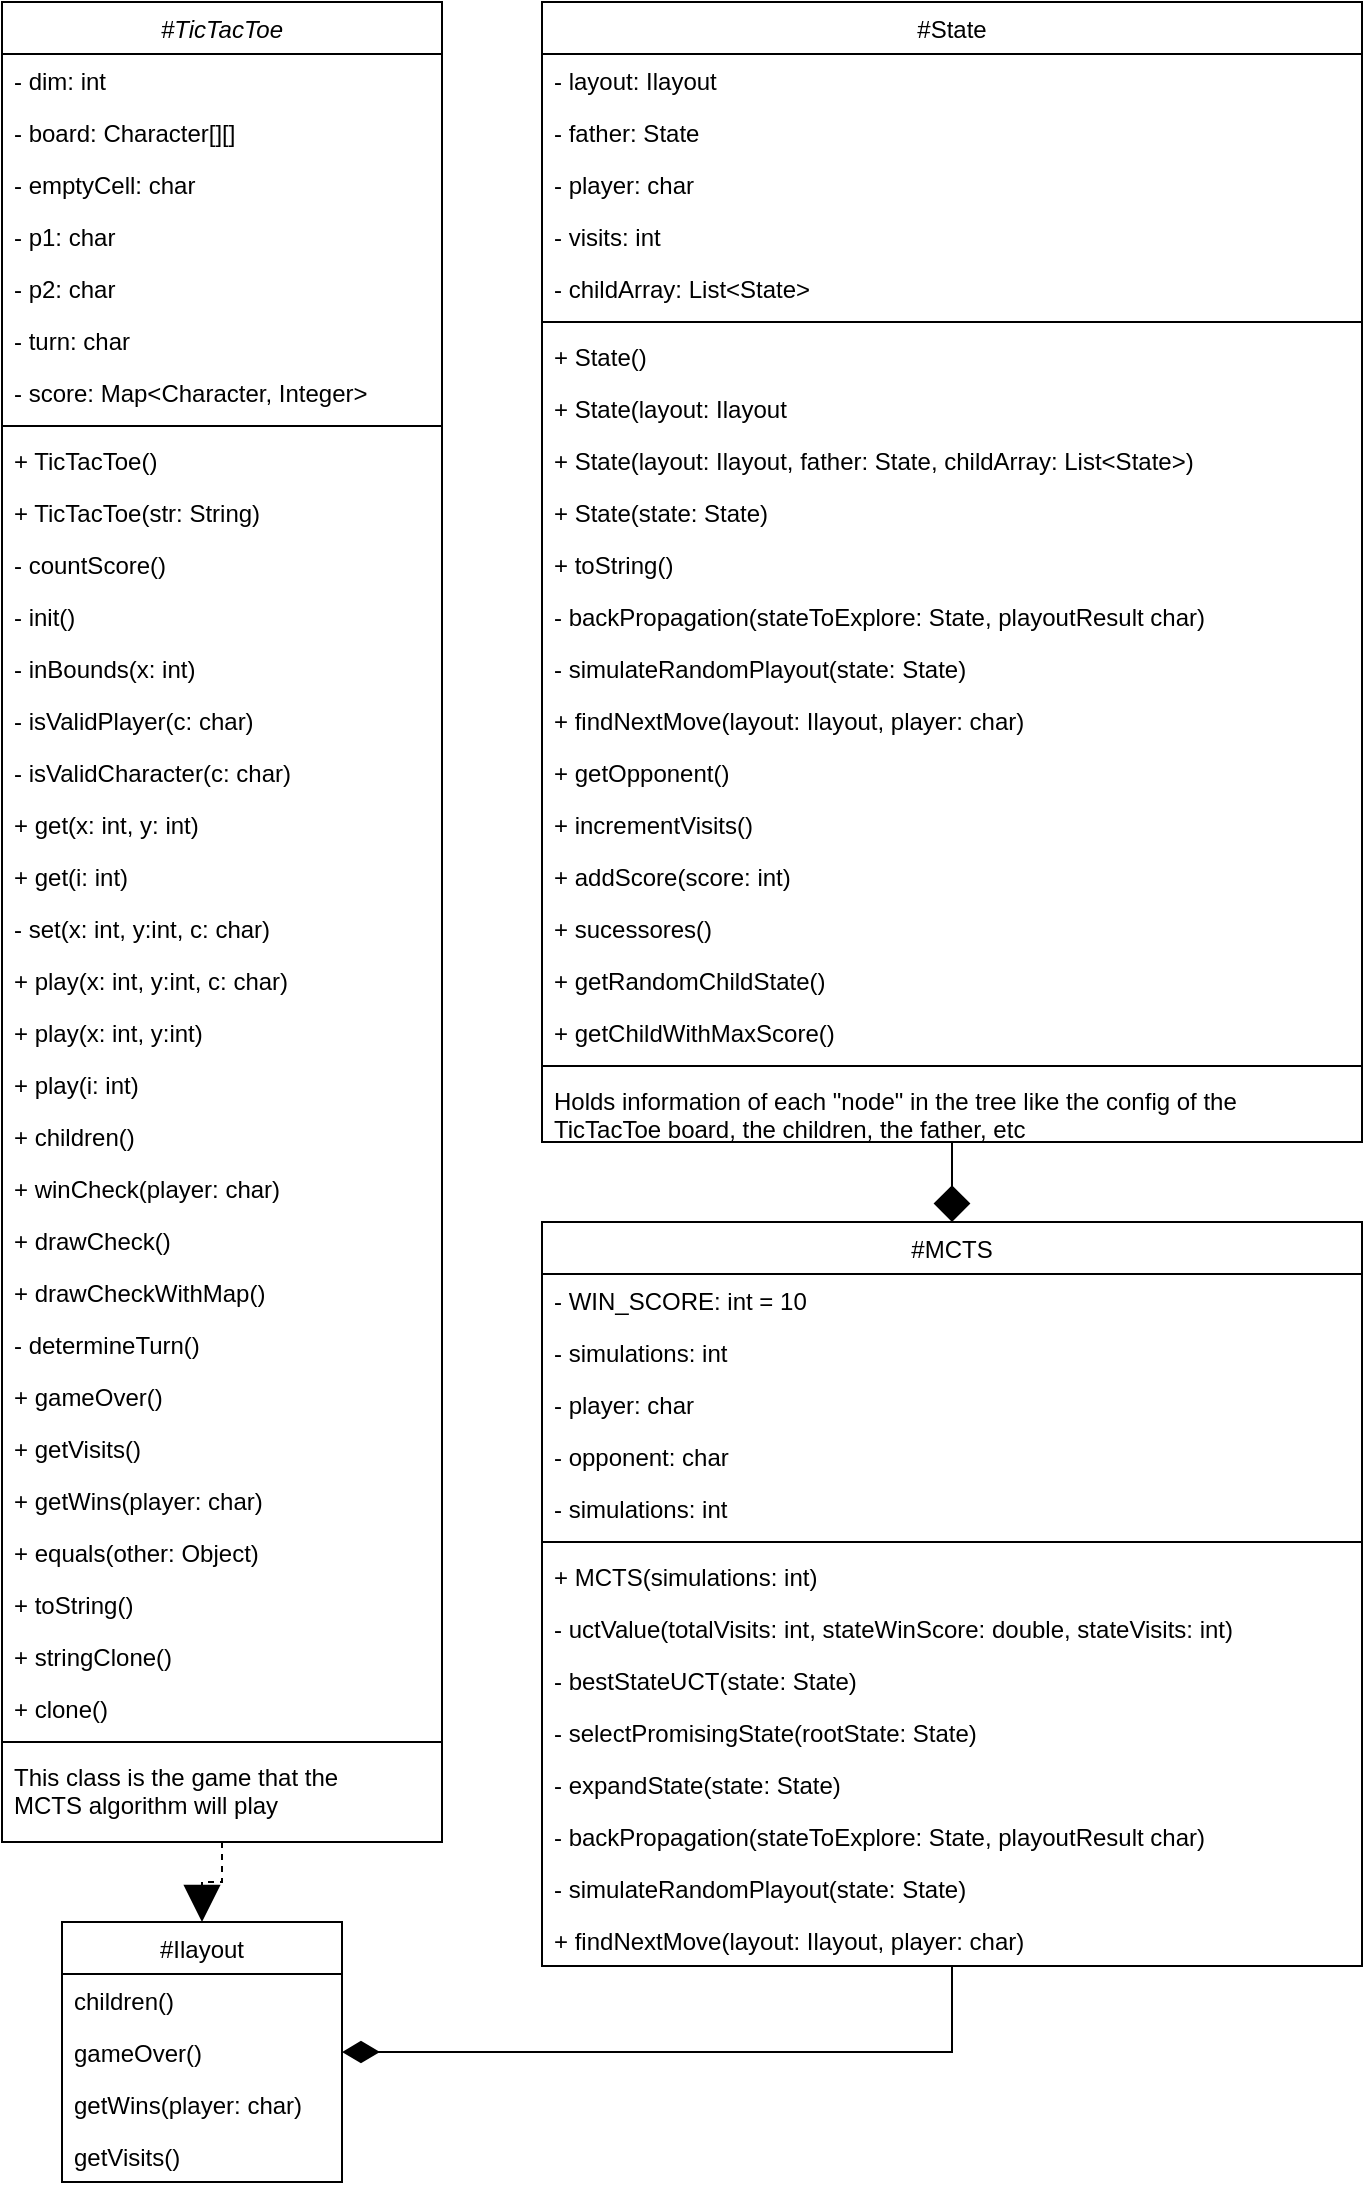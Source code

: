 <mxfile version="13.10.0" type="embed">
    <diagram id="3-0cZRC77NXPRJ0mXbYN" name="Page-1">
        <mxGraphModel dx="897" dy="455" grid="1" gridSize="10" guides="1" tooltips="1" connect="1" arrows="1" fold="1" page="1" pageScale="1" pageWidth="827" pageHeight="1169" math="0" shadow="0">
            <root>
                <mxCell id="0"/>
                <mxCell id="1" parent="0"/>
                <mxCell id="2" value="#TicTacToe" style="swimlane;fontStyle=2;align=center;verticalAlign=top;childLayout=stackLayout;horizontal=1;startSize=26;horizontalStack=0;resizeParent=1;resizeLast=0;collapsible=1;marginBottom=0;rounded=0;shadow=0;strokeWidth=1;" parent="1" vertex="1">
                    <mxGeometry x="50" y="40" width="220" height="920" as="geometry">
                        <mxRectangle x="50" y="40" width="160" height="26" as="alternateBounds"/>
                    </mxGeometry>
                </mxCell>
                <mxCell id="3" value="- dim: int" style="text;align=left;verticalAlign=top;spacingLeft=4;spacingRight=4;overflow=hidden;rotatable=0;points=[[0,0.5],[1,0.5]];portConstraint=eastwest;" parent="2" vertex="1">
                    <mxGeometry y="26" width="220" height="26" as="geometry"/>
                </mxCell>
                <mxCell id="4" value="- board: Character[][]" style="text;align=left;verticalAlign=top;spacingLeft=4;spacingRight=4;overflow=hidden;rotatable=0;points=[[0,0.5],[1,0.5]];portConstraint=eastwest;rounded=0;shadow=0;html=0;" parent="2" vertex="1">
                    <mxGeometry y="52" width="220" height="26" as="geometry"/>
                </mxCell>
                <mxCell id="5" value="- emptyCell: char" style="text;align=left;verticalAlign=top;spacingLeft=4;spacingRight=4;overflow=hidden;rotatable=0;points=[[0,0.5],[1,0.5]];portConstraint=eastwest;rounded=0;shadow=0;html=0;" parent="2" vertex="1">
                    <mxGeometry y="78" width="220" height="26" as="geometry"/>
                </mxCell>
                <mxCell id="6" value="- p1: char" style="text;align=left;verticalAlign=top;spacingLeft=4;spacingRight=4;overflow=hidden;rotatable=0;points=[[0,0.5],[1,0.5]];portConstraint=eastwest;rounded=0;shadow=0;html=0;" parent="2" vertex="1">
                    <mxGeometry y="104" width="220" height="26" as="geometry"/>
                </mxCell>
                <mxCell id="7" value="- p2: char&#10;" style="text;align=left;verticalAlign=top;spacingLeft=4;spacingRight=4;overflow=hidden;rotatable=0;points=[[0,0.5],[1,0.5]];portConstraint=eastwest;rounded=0;shadow=0;html=0;" parent="2" vertex="1">
                    <mxGeometry y="130" width="220" height="26" as="geometry"/>
                </mxCell>
                <mxCell id="8" value="- turn: char" style="text;align=left;verticalAlign=top;spacingLeft=4;spacingRight=4;overflow=hidden;rotatable=0;points=[[0,0.5],[1,0.5]];portConstraint=eastwest;rounded=0;shadow=0;html=0;" parent="2" vertex="1">
                    <mxGeometry y="156" width="220" height="26" as="geometry"/>
                </mxCell>
                <mxCell id="9" value="- score: Map&lt;Character, Integer&gt;" style="text;align=left;verticalAlign=top;spacingLeft=4;spacingRight=4;overflow=hidden;rotatable=0;points=[[0,0.5],[1,0.5]];portConstraint=eastwest;rounded=0;shadow=0;html=0;" parent="2" vertex="1">
                    <mxGeometry y="182" width="220" height="26" as="geometry"/>
                </mxCell>
                <mxCell id="10" value="" style="line;html=1;strokeWidth=1;align=left;verticalAlign=middle;spacingTop=-1;spacingLeft=3;spacingRight=3;rotatable=0;labelPosition=right;points=[];portConstraint=eastwest;" parent="2" vertex="1">
                    <mxGeometry y="208" width="220" height="8" as="geometry"/>
                </mxCell>
                <mxCell id="11" value="+ TicTacToe()" style="text;align=left;verticalAlign=top;spacingLeft=4;spacingRight=4;overflow=hidden;rotatable=0;points=[[0,0.5],[1,0.5]];portConstraint=eastwest;" parent="2" vertex="1">
                    <mxGeometry y="216" width="220" height="26" as="geometry"/>
                </mxCell>
                <mxCell id="12" value="+ TicTacToe(str: String)" style="text;align=left;verticalAlign=top;spacingLeft=4;spacingRight=4;overflow=hidden;rotatable=0;points=[[0,0.5],[1,0.5]];portConstraint=eastwest;" parent="2" vertex="1">
                    <mxGeometry y="242" width="220" height="26" as="geometry"/>
                </mxCell>
                <mxCell id="13" value="- countScore()" style="text;align=left;verticalAlign=top;spacingLeft=4;spacingRight=4;overflow=hidden;rotatable=0;points=[[0,0.5],[1,0.5]];portConstraint=eastwest;" parent="2" vertex="1">
                    <mxGeometry y="268" width="220" height="26" as="geometry"/>
                </mxCell>
                <mxCell id="14" value="- init()" style="text;align=left;verticalAlign=top;spacingLeft=4;spacingRight=4;overflow=hidden;rotatable=0;points=[[0,0.5],[1,0.5]];portConstraint=eastwest;" parent="2" vertex="1">
                    <mxGeometry y="294" width="220" height="26" as="geometry"/>
                </mxCell>
                <mxCell id="15" value="- inBounds(x: int)" style="text;align=left;verticalAlign=top;spacingLeft=4;spacingRight=4;overflow=hidden;rotatable=0;points=[[0,0.5],[1,0.5]];portConstraint=eastwest;" parent="2" vertex="1">
                    <mxGeometry y="320" width="220" height="26" as="geometry"/>
                </mxCell>
                <mxCell id="16" value="- isValidPlayer(c: char)" style="text;align=left;verticalAlign=top;spacingLeft=4;spacingRight=4;overflow=hidden;rotatable=0;points=[[0,0.5],[1,0.5]];portConstraint=eastwest;" parent="2" vertex="1">
                    <mxGeometry y="346" width="220" height="26" as="geometry"/>
                </mxCell>
                <mxCell id="17" value="- isValidCharacter(c: char)" style="text;align=left;verticalAlign=top;spacingLeft=4;spacingRight=4;overflow=hidden;rotatable=0;points=[[0,0.5],[1,0.5]];portConstraint=eastwest;" parent="2" vertex="1">
                    <mxGeometry y="372" width="220" height="26" as="geometry"/>
                </mxCell>
                <mxCell id="18" value="+ get(x: int, y: int)" style="text;align=left;verticalAlign=top;spacingLeft=4;spacingRight=4;overflow=hidden;rotatable=0;points=[[0,0.5],[1,0.5]];portConstraint=eastwest;" parent="2" vertex="1">
                    <mxGeometry y="398" width="220" height="26" as="geometry"/>
                </mxCell>
                <mxCell id="19" value="+ get(i: int)" style="text;align=left;verticalAlign=top;spacingLeft=4;spacingRight=4;overflow=hidden;rotatable=0;points=[[0,0.5],[1,0.5]];portConstraint=eastwest;" parent="2" vertex="1">
                    <mxGeometry y="424" width="220" height="26" as="geometry"/>
                </mxCell>
                <mxCell id="20" value="- set(x: int, y:int, c: char)" style="text;align=left;verticalAlign=top;spacingLeft=4;spacingRight=4;overflow=hidden;rotatable=0;points=[[0,0.5],[1,0.5]];portConstraint=eastwest;" parent="2" vertex="1">
                    <mxGeometry y="450" width="220" height="26" as="geometry"/>
                </mxCell>
                <mxCell id="21" value="+ play(x: int, y:int, c: char)" style="text;align=left;verticalAlign=top;spacingLeft=4;spacingRight=4;overflow=hidden;rotatable=0;points=[[0,0.5],[1,0.5]];portConstraint=eastwest;" parent="2" vertex="1">
                    <mxGeometry y="476" width="220" height="26" as="geometry"/>
                </mxCell>
                <mxCell id="22" value="+ play(x: int, y:int)" style="text;align=left;verticalAlign=top;spacingLeft=4;spacingRight=4;overflow=hidden;rotatable=0;points=[[0,0.5],[1,0.5]];portConstraint=eastwest;" parent="2" vertex="1">
                    <mxGeometry y="502" width="220" height="26" as="geometry"/>
                </mxCell>
                <mxCell id="23" value="+ play(i: int)" style="text;align=left;verticalAlign=top;spacingLeft=4;spacingRight=4;overflow=hidden;rotatable=0;points=[[0,0.5],[1,0.5]];portConstraint=eastwest;" parent="2" vertex="1">
                    <mxGeometry y="528" width="220" height="26" as="geometry"/>
                </mxCell>
                <mxCell id="25" value="+ children()" style="text;align=left;verticalAlign=top;spacingLeft=4;spacingRight=4;overflow=hidden;rotatable=0;points=[[0,0.5],[1,0.5]];portConstraint=eastwest;" parent="2" vertex="1">
                    <mxGeometry y="554" width="220" height="26" as="geometry"/>
                </mxCell>
                <mxCell id="26" value="+ winCheck(player: char)" style="text;align=left;verticalAlign=top;spacingLeft=4;spacingRight=4;overflow=hidden;rotatable=0;points=[[0,0.5],[1,0.5]];portConstraint=eastwest;" parent="2" vertex="1">
                    <mxGeometry y="580" width="220" height="26" as="geometry"/>
                </mxCell>
                <mxCell id="27" value="+ drawCheck()" style="text;align=left;verticalAlign=top;spacingLeft=4;spacingRight=4;overflow=hidden;rotatable=0;points=[[0,0.5],[1,0.5]];portConstraint=eastwest;" parent="2" vertex="1">
                    <mxGeometry y="606" width="220" height="26" as="geometry"/>
                </mxCell>
                <mxCell id="28" value="+ drawCheckWithMap()" style="text;align=left;verticalAlign=top;spacingLeft=4;spacingRight=4;overflow=hidden;rotatable=0;points=[[0,0.5],[1,0.5]];portConstraint=eastwest;" parent="2" vertex="1">
                    <mxGeometry y="632" width="220" height="26" as="geometry"/>
                </mxCell>
                <mxCell id="29" value="- determineTurn()" style="text;align=left;verticalAlign=top;spacingLeft=4;spacingRight=4;overflow=hidden;rotatable=0;points=[[0,0.5],[1,0.5]];portConstraint=eastwest;" parent="2" vertex="1">
                    <mxGeometry y="658" width="220" height="26" as="geometry"/>
                </mxCell>
                <mxCell id="58" value="+ gameOver()" style="text;align=left;verticalAlign=top;spacingLeft=4;spacingRight=4;overflow=hidden;rotatable=0;points=[[0,0.5],[1,0.5]];portConstraint=eastwest;" parent="2" vertex="1">
                    <mxGeometry y="684" width="220" height="26" as="geometry"/>
                </mxCell>
                <mxCell id="59" value="+ getVisits()" style="text;align=left;verticalAlign=top;spacingLeft=4;spacingRight=4;overflow=hidden;rotatable=0;points=[[0,0.5],[1,0.5]];portConstraint=eastwest;" parent="2" vertex="1">
                    <mxGeometry y="710" width="220" height="26" as="geometry"/>
                </mxCell>
                <mxCell id="60" value="+ getWins(player: char)" style="text;align=left;verticalAlign=top;spacingLeft=4;spacingRight=4;overflow=hidden;rotatable=0;points=[[0,0.5],[1,0.5]];portConstraint=eastwest;" parent="2" vertex="1">
                    <mxGeometry y="736" width="220" height="26" as="geometry"/>
                </mxCell>
                <mxCell id="62" value="+ equals(other: Object)" style="text;align=left;verticalAlign=top;spacingLeft=4;spacingRight=4;overflow=hidden;rotatable=0;points=[[0,0.5],[1,0.5]];portConstraint=eastwest;" parent="2" vertex="1">
                    <mxGeometry y="762" width="220" height="26" as="geometry"/>
                </mxCell>
                <mxCell id="63" value="+ toString()" style="text;align=left;verticalAlign=top;spacingLeft=4;spacingRight=4;overflow=hidden;rotatable=0;points=[[0,0.5],[1,0.5]];portConstraint=eastwest;" parent="2" vertex="1">
                    <mxGeometry y="788" width="220" height="26" as="geometry"/>
                </mxCell>
                <mxCell id="64" value="+ stringClone()" style="text;align=left;verticalAlign=top;spacingLeft=4;spacingRight=4;overflow=hidden;rotatable=0;points=[[0,0.5],[1,0.5]];portConstraint=eastwest;" parent="2" vertex="1">
                    <mxGeometry y="814" width="220" height="26" as="geometry"/>
                </mxCell>
                <mxCell id="65" value="+ clone()" style="text;align=left;verticalAlign=top;spacingLeft=4;spacingRight=4;overflow=hidden;rotatable=0;points=[[0,0.5],[1,0.5]];portConstraint=eastwest;" parent="2" vertex="1">
                    <mxGeometry y="840" width="220" height="26" as="geometry"/>
                </mxCell>
                <mxCell id="66" value="" style="line;html=1;strokeWidth=1;align=left;verticalAlign=middle;spacingTop=-1;spacingLeft=3;spacingRight=3;rotatable=0;labelPosition=right;points=[];portConstraint=eastwest;" parent="2" vertex="1">
                    <mxGeometry y="866" width="220" height="8" as="geometry"/>
                </mxCell>
                <mxCell id="68" value="This class is the game that the &#10;MCTS algorithm will play" style="text;align=left;verticalAlign=top;spacingLeft=4;spacingRight=4;overflow=hidden;rotatable=0;points=[[0,0.5],[1,0.5]];portConstraint=eastwest;" parent="2" vertex="1">
                    <mxGeometry y="874" width="220" height="36" as="geometry"/>
                </mxCell>
                <mxCell id="75" value="#Ilayout" style="swimlane;fontStyle=0;childLayout=stackLayout;horizontal=1;startSize=26;horizontalStack=0;resizeParent=1;resizeParentMax=0;resizeLast=0;collapsible=1;marginBottom=0;" parent="1" vertex="1">
                    <mxGeometry x="80" y="1000" width="140" height="130" as="geometry"/>
                </mxCell>
                <mxCell id="76" value="children()" style="text;strokeColor=none;fillColor=none;align=left;verticalAlign=top;spacingLeft=4;spacingRight=4;overflow=hidden;rotatable=0;points=[[0,0.5],[1,0.5]];portConstraint=eastwest;" parent="75" vertex="1">
                    <mxGeometry y="26" width="140" height="26" as="geometry"/>
                </mxCell>
                <mxCell id="77" value="gameOver()" style="text;strokeColor=none;fillColor=none;align=left;verticalAlign=top;spacingLeft=4;spacingRight=4;overflow=hidden;rotatable=0;points=[[0,0.5],[1,0.5]];portConstraint=eastwest;" parent="75" vertex="1">
                    <mxGeometry y="52" width="140" height="26" as="geometry"/>
                </mxCell>
                <mxCell id="78" value="getWins(player: char)" style="text;strokeColor=none;fillColor=none;align=left;verticalAlign=top;spacingLeft=4;spacingRight=4;overflow=hidden;rotatable=0;points=[[0,0.5],[1,0.5]];portConstraint=eastwest;" parent="75" vertex="1">
                    <mxGeometry y="78" width="140" height="26" as="geometry"/>
                </mxCell>
                <mxCell id="80" value="getVisits()" style="text;strokeColor=none;fillColor=none;align=left;verticalAlign=top;spacingLeft=4;spacingRight=4;overflow=hidden;rotatable=0;points=[[0,0.5],[1,0.5]];portConstraint=eastwest;" parent="75" vertex="1">
                    <mxGeometry y="104" width="140" height="26" as="geometry"/>
                </mxCell>
                <mxCell id="86" value="" style="endArrow=block;html=1;edgeStyle=elbowEdgeStyle;dashed=1;endSize=16;endFill=1;rounded=0;elbow=vertical;exitX=0.5;exitY=1;exitDx=0;exitDy=0;entryX=0.5;entryY=0;entryDx=0;entryDy=0;" edge="1" parent="1" source="2" target="75">
                    <mxGeometry width="50" height="50" relative="1" as="geometry">
                        <mxPoint x="150" y="980" as="sourcePoint"/>
                        <mxPoint x="260" y="1010" as="targetPoint"/>
                    </mxGeometry>
                </mxCell>
                <mxCell id="88" value="#MCTS" style="swimlane;fontStyle=0;childLayout=stackLayout;horizontal=1;startSize=26;horizontalStack=0;resizeParent=1;resizeParentMax=0;resizeLast=0;collapsible=1;marginBottom=0;" vertex="1" parent="1">
                    <mxGeometry x="320" y="650" width="410" height="372" as="geometry"/>
                </mxCell>
                <mxCell id="91" value="- WIN_SCORE: int = 10" style="text;strokeColor=none;fillColor=none;align=left;verticalAlign=top;spacingLeft=4;spacingRight=4;overflow=hidden;rotatable=0;points=[[0,0.5],[1,0.5]];portConstraint=eastwest;" vertex="1" parent="88">
                    <mxGeometry y="26" width="410" height="26" as="geometry"/>
                </mxCell>
                <mxCell id="95" value="- simulations: int" style="text;strokeColor=none;fillColor=none;align=left;verticalAlign=top;spacingLeft=4;spacingRight=4;overflow=hidden;rotatable=0;points=[[0,0.5],[1,0.5]];portConstraint=eastwest;" vertex="1" parent="88">
                    <mxGeometry y="52" width="410" height="26" as="geometry"/>
                </mxCell>
                <mxCell id="98" value="- player: char" style="text;strokeColor=none;fillColor=none;align=left;verticalAlign=top;spacingLeft=4;spacingRight=4;overflow=hidden;rotatable=0;points=[[0,0.5],[1,0.5]];portConstraint=eastwest;" vertex="1" parent="88">
                    <mxGeometry y="78" width="410" height="26" as="geometry"/>
                </mxCell>
                <mxCell id="99" value="- opponent: char" style="text;strokeColor=none;fillColor=none;align=left;verticalAlign=top;spacingLeft=4;spacingRight=4;overflow=hidden;rotatable=0;points=[[0,0.5],[1,0.5]];portConstraint=eastwest;" vertex="1" parent="88">
                    <mxGeometry y="104" width="410" height="26" as="geometry"/>
                </mxCell>
                <mxCell id="100" value="- simulations: int" style="text;strokeColor=none;fillColor=none;align=left;verticalAlign=top;spacingLeft=4;spacingRight=4;overflow=hidden;rotatable=0;points=[[0,0.5],[1,0.5]];portConstraint=eastwest;" vertex="1" parent="88">
                    <mxGeometry y="130" width="410" height="26" as="geometry"/>
                </mxCell>
                <mxCell id="102" value="" style="line;html=1;strokeWidth=1;align=left;verticalAlign=middle;spacingTop=-1;spacingLeft=3;spacingRight=3;rotatable=0;labelPosition=right;points=[];portConstraint=eastwest;" vertex="1" parent="88">
                    <mxGeometry y="156" width="410" height="8" as="geometry"/>
                </mxCell>
                <mxCell id="103" value="+ MCTS(simulations: int)" style="text;strokeColor=none;fillColor=none;align=left;verticalAlign=top;spacingLeft=4;spacingRight=4;overflow=hidden;rotatable=0;points=[[0,0.5],[1,0.5]];portConstraint=eastwest;" vertex="1" parent="88">
                    <mxGeometry y="164" width="410" height="26" as="geometry"/>
                </mxCell>
                <mxCell id="105" value="- uctValue(totalVisits: int, stateWinScore: double, stateVisits: int)" style="text;strokeColor=none;fillColor=none;align=left;verticalAlign=top;spacingLeft=4;spacingRight=4;overflow=hidden;rotatable=0;points=[[0,0.5],[1,0.5]];portConstraint=eastwest;" vertex="1" parent="88">
                    <mxGeometry y="190" width="410" height="26" as="geometry"/>
                </mxCell>
                <mxCell id="106" value="- bestStateUCT(state: State)" style="text;strokeColor=none;fillColor=none;align=left;verticalAlign=top;spacingLeft=4;spacingRight=4;overflow=hidden;rotatable=0;points=[[0,0.5],[1,0.5]];portConstraint=eastwest;" vertex="1" parent="88">
                    <mxGeometry y="216" width="410" height="26" as="geometry"/>
                </mxCell>
                <mxCell id="107" value="- selectPromisingState(rootState: State)" style="text;strokeColor=none;fillColor=none;align=left;verticalAlign=top;spacingLeft=4;spacingRight=4;overflow=hidden;rotatable=0;points=[[0,0.5],[1,0.5]];portConstraint=eastwest;" vertex="1" parent="88">
                    <mxGeometry y="242" width="410" height="26" as="geometry"/>
                </mxCell>
                <mxCell id="108" value="- expandState(state: State)" style="text;strokeColor=none;fillColor=none;align=left;verticalAlign=top;spacingLeft=4;spacingRight=4;overflow=hidden;rotatable=0;points=[[0,0.5],[1,0.5]];portConstraint=eastwest;" vertex="1" parent="88">
                    <mxGeometry y="268" width="410" height="26" as="geometry"/>
                </mxCell>
                <mxCell id="109" value="- backPropagation(stateToExplore: State, playoutResult char)" style="text;strokeColor=none;fillColor=none;align=left;verticalAlign=top;spacingLeft=4;spacingRight=4;overflow=hidden;rotatable=0;points=[[0,0.5],[1,0.5]];portConstraint=eastwest;" vertex="1" parent="88">
                    <mxGeometry y="294" width="410" height="26" as="geometry"/>
                </mxCell>
                <mxCell id="110" value="- simulateRandomPlayout(state: State)" style="text;strokeColor=none;fillColor=none;align=left;verticalAlign=top;spacingLeft=4;spacingRight=4;overflow=hidden;rotatable=0;points=[[0,0.5],[1,0.5]];portConstraint=eastwest;" vertex="1" parent="88">
                    <mxGeometry y="320" width="410" height="26" as="geometry"/>
                </mxCell>
                <mxCell id="111" value="+ findNextMove(layout: Ilayout, player: char)" style="text;strokeColor=none;fillColor=none;align=left;verticalAlign=top;spacingLeft=4;spacingRight=4;overflow=hidden;rotatable=0;points=[[0,0.5],[1,0.5]];portConstraint=eastwest;" vertex="1" parent="88">
                    <mxGeometry y="346" width="410" height="26" as="geometry"/>
                </mxCell>
                <mxCell id="139" value="#State" style="swimlane;fontStyle=0;childLayout=stackLayout;horizontal=1;startSize=26;horizontalStack=0;resizeParent=1;resizeParentMax=0;resizeLast=0;collapsible=1;marginBottom=0;" vertex="1" parent="1">
                    <mxGeometry x="320" y="40" width="410" height="570" as="geometry"/>
                </mxCell>
                <mxCell id="140" value="- layout: Ilayout" style="text;strokeColor=none;fillColor=none;align=left;verticalAlign=top;spacingLeft=4;spacingRight=4;overflow=hidden;rotatable=0;points=[[0,0.5],[1,0.5]];portConstraint=eastwest;" vertex="1" parent="139">
                    <mxGeometry y="26" width="410" height="26" as="geometry"/>
                </mxCell>
                <mxCell id="141" value="- father: State" style="text;strokeColor=none;fillColor=none;align=left;verticalAlign=top;spacingLeft=4;spacingRight=4;overflow=hidden;rotatable=0;points=[[0,0.5],[1,0.5]];portConstraint=eastwest;" vertex="1" parent="139">
                    <mxGeometry y="52" width="410" height="26" as="geometry"/>
                </mxCell>
                <mxCell id="142" value="- player: char" style="text;strokeColor=none;fillColor=none;align=left;verticalAlign=top;spacingLeft=4;spacingRight=4;overflow=hidden;rotatable=0;points=[[0,0.5],[1,0.5]];portConstraint=eastwest;" vertex="1" parent="139">
                    <mxGeometry y="78" width="410" height="26" as="geometry"/>
                </mxCell>
                <mxCell id="143" value="- visits: int" style="text;strokeColor=none;fillColor=none;align=left;verticalAlign=top;spacingLeft=4;spacingRight=4;overflow=hidden;rotatable=0;points=[[0,0.5],[1,0.5]];portConstraint=eastwest;" vertex="1" parent="139">
                    <mxGeometry y="104" width="410" height="26" as="geometry"/>
                </mxCell>
                <mxCell id="144" value="- childArray: List&lt;State&gt;" style="text;strokeColor=none;fillColor=none;align=left;verticalAlign=top;spacingLeft=4;spacingRight=4;overflow=hidden;rotatable=0;points=[[0,0.5],[1,0.5]];portConstraint=eastwest;" vertex="1" parent="139">
                    <mxGeometry y="130" width="410" height="26" as="geometry"/>
                </mxCell>
                <mxCell id="145" value="" style="line;html=1;strokeWidth=1;align=left;verticalAlign=middle;spacingTop=-1;spacingLeft=3;spacingRight=3;rotatable=0;labelPosition=right;points=[];portConstraint=eastwest;" vertex="1" parent="139">
                    <mxGeometry y="156" width="410" height="8" as="geometry"/>
                </mxCell>
                <mxCell id="146" value="+ State()" style="text;strokeColor=none;fillColor=none;align=left;verticalAlign=top;spacingLeft=4;spacingRight=4;overflow=hidden;rotatable=0;points=[[0,0.5],[1,0.5]];portConstraint=eastwest;" vertex="1" parent="139">
                    <mxGeometry y="164" width="410" height="26" as="geometry"/>
                </mxCell>
                <mxCell id="147" value="+ State(layout: Ilayout" style="text;strokeColor=none;fillColor=none;align=left;verticalAlign=top;spacingLeft=4;spacingRight=4;overflow=hidden;rotatable=0;points=[[0,0.5],[1,0.5]];portConstraint=eastwest;" vertex="1" parent="139">
                    <mxGeometry y="190" width="410" height="26" as="geometry"/>
                </mxCell>
                <mxCell id="148" value="+ State(layout: Ilayout, father: State, childArray: List&lt;State&gt;)" style="text;strokeColor=none;fillColor=none;align=left;verticalAlign=top;spacingLeft=4;spacingRight=4;overflow=hidden;rotatable=0;points=[[0,0.5],[1,0.5]];portConstraint=eastwest;" vertex="1" parent="139">
                    <mxGeometry y="216" width="410" height="26" as="geometry"/>
                </mxCell>
                <mxCell id="149" value="+ State(state: State)" style="text;strokeColor=none;fillColor=none;align=left;verticalAlign=top;spacingLeft=4;spacingRight=4;overflow=hidden;rotatable=0;points=[[0,0.5],[1,0.5]];portConstraint=eastwest;" vertex="1" parent="139">
                    <mxGeometry y="242" width="410" height="26" as="geometry"/>
                </mxCell>
                <mxCell id="150" value="+ toString()" style="text;strokeColor=none;fillColor=none;align=left;verticalAlign=top;spacingLeft=4;spacingRight=4;overflow=hidden;rotatable=0;points=[[0,0.5],[1,0.5]];portConstraint=eastwest;" vertex="1" parent="139">
                    <mxGeometry y="268" width="410" height="26" as="geometry"/>
                </mxCell>
                <mxCell id="151" value="- backPropagation(stateToExplore: State, playoutResult char)" style="text;strokeColor=none;fillColor=none;align=left;verticalAlign=top;spacingLeft=4;spacingRight=4;overflow=hidden;rotatable=0;points=[[0,0.5],[1,0.5]];portConstraint=eastwest;" vertex="1" parent="139">
                    <mxGeometry y="294" width="410" height="26" as="geometry"/>
                </mxCell>
                <mxCell id="152" value="- simulateRandomPlayout(state: State)" style="text;strokeColor=none;fillColor=none;align=left;verticalAlign=top;spacingLeft=4;spacingRight=4;overflow=hidden;rotatable=0;points=[[0,0.5],[1,0.5]];portConstraint=eastwest;" vertex="1" parent="139">
                    <mxGeometry y="320" width="410" height="26" as="geometry"/>
                </mxCell>
                <mxCell id="153" value="+ findNextMove(layout: Ilayout, player: char)" style="text;strokeColor=none;fillColor=none;align=left;verticalAlign=top;spacingLeft=4;spacingRight=4;overflow=hidden;rotatable=0;points=[[0,0.5],[1,0.5]];portConstraint=eastwest;" vertex="1" parent="139">
                    <mxGeometry y="346" width="410" height="26" as="geometry"/>
                </mxCell>
                <mxCell id="154" value="+ getOpponent()" style="text;strokeColor=none;fillColor=none;align=left;verticalAlign=top;spacingLeft=4;spacingRight=4;overflow=hidden;rotatable=0;points=[[0,0.5],[1,0.5]];portConstraint=eastwest;" vertex="1" parent="139">
                    <mxGeometry y="372" width="410" height="26" as="geometry"/>
                </mxCell>
                <mxCell id="155" value="+ incrementVisits()" style="text;strokeColor=none;fillColor=none;align=left;verticalAlign=top;spacingLeft=4;spacingRight=4;overflow=hidden;rotatable=0;points=[[0,0.5],[1,0.5]];portConstraint=eastwest;" vertex="1" parent="139">
                    <mxGeometry y="398" width="410" height="26" as="geometry"/>
                </mxCell>
                <mxCell id="156" value="+ addScore(score: int)" style="text;strokeColor=none;fillColor=none;align=left;verticalAlign=top;spacingLeft=4;spacingRight=4;overflow=hidden;rotatable=0;points=[[0,0.5],[1,0.5]];portConstraint=eastwest;" vertex="1" parent="139">
                    <mxGeometry y="424" width="410" height="26" as="geometry"/>
                </mxCell>
                <mxCell id="157" value="+ sucessores()" style="text;strokeColor=none;fillColor=none;align=left;verticalAlign=top;spacingLeft=4;spacingRight=4;overflow=hidden;rotatable=0;points=[[0,0.5],[1,0.5]];portConstraint=eastwest;" vertex="1" parent="139">
                    <mxGeometry y="450" width="410" height="26" as="geometry"/>
                </mxCell>
                <mxCell id="158" value="+ getRandomChildState()" style="text;strokeColor=none;fillColor=none;align=left;verticalAlign=top;spacingLeft=4;spacingRight=4;overflow=hidden;rotatable=0;points=[[0,0.5],[1,0.5]];portConstraint=eastwest;" vertex="1" parent="139">
                    <mxGeometry y="476" width="410" height="26" as="geometry"/>
                </mxCell>
                <mxCell id="159" value="+ getChildWithMaxScore()" style="text;strokeColor=none;fillColor=none;align=left;verticalAlign=top;spacingLeft=4;spacingRight=4;overflow=hidden;rotatable=0;points=[[0,0.5],[1,0.5]];portConstraint=eastwest;" vertex="1" parent="139">
                    <mxGeometry y="502" width="410" height="26" as="geometry"/>
                </mxCell>
                <mxCell id="162" value="" style="line;html=1;strokeWidth=1;align=left;verticalAlign=middle;spacingTop=-1;spacingLeft=3;spacingRight=3;rotatable=0;labelPosition=right;points=[];portConstraint=eastwest;" vertex="1" parent="139">
                    <mxGeometry y="528" width="410" height="8" as="geometry"/>
                </mxCell>
                <mxCell id="163" value="Holds information of each &quot;node&quot; in the tree like the config of the&#10;TicTacToe board, the children, the father, etc" style="text;strokeColor=none;fillColor=none;align=left;verticalAlign=top;spacingLeft=4;spacingRight=4;overflow=hidden;rotatable=0;points=[[0,0.5],[1,0.5]];portConstraint=eastwest;" vertex="1" parent="139">
                    <mxGeometry y="536" width="410" height="34" as="geometry"/>
                </mxCell>
                <mxCell id="160" value="" style="endArrow=diamond;html=1;edgeStyle=elbowEdgeStyle;endSize=16;endFill=1;rounded=0;entryX=0.5;entryY=0;entryDx=0;entryDy=0;exitX=0.5;exitY=1;exitDx=0;exitDy=0;elbow=vertical;" edge="1" parent="1" source="139" target="88">
                    <mxGeometry width="50" height="50" relative="1" as="geometry">
                        <mxPoint x="455" y="1145.5" as="sourcePoint"/>
                        <mxPoint x="455" y="680" as="targetPoint"/>
                    </mxGeometry>
                </mxCell>
                <mxCell id="161" value="" style="endArrow=diamondThin;html=1;edgeStyle=orthogonalEdgeStyle;endSize=16;endFill=1;rounded=0;elbow=vertical;exitX=0.5;exitY=1;exitDx=0;exitDy=0;entryX=1;entryY=0.5;entryDx=0;entryDy=0;" edge="1" parent="1" source="88" target="75">
                    <mxGeometry width="50" height="50" relative="1" as="geometry">
                        <mxPoint x="560" y="1010" as="sourcePoint"/>
                        <mxPoint x="300" y="1100" as="targetPoint"/>
                    </mxGeometry>
                </mxCell>
            </root>
        </mxGraphModel>
    </diagram>
</mxfile>